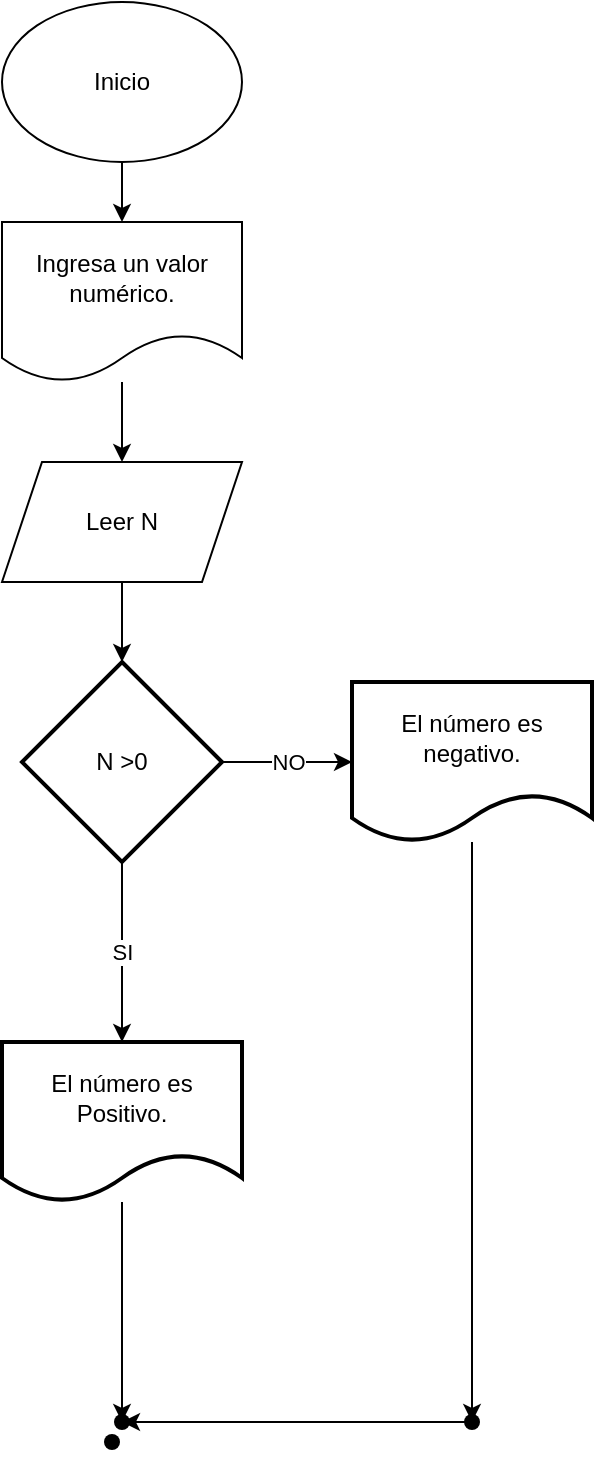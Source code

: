 <mxfile version="26.0.10">
  <diagram name="Página-1" id="29fRU0D2EKk2_lMciX3B">
    <mxGraphModel dx="1303" dy="706" grid="1" gridSize="10" guides="1" tooltips="1" connect="1" arrows="1" fold="1" page="1" pageScale="1" pageWidth="850" pageHeight="1100" math="0" shadow="0">
      <root>
        <mxCell id="0" />
        <mxCell id="1" parent="0" />
        <mxCell id="zTSHvQ6Jk7XKGaeKsk7d-3" value="" style="edgeStyle=orthogonalEdgeStyle;rounded=0;orthogonalLoop=1;jettySize=auto;html=1;" edge="1" parent="1" source="zTSHvQ6Jk7XKGaeKsk7d-1" target="zTSHvQ6Jk7XKGaeKsk7d-2">
          <mxGeometry relative="1" as="geometry" />
        </mxCell>
        <mxCell id="zTSHvQ6Jk7XKGaeKsk7d-1" value="Inicio" style="ellipse;whiteSpace=wrap;html=1;" vertex="1" parent="1">
          <mxGeometry x="355" y="40" width="120" height="80" as="geometry" />
        </mxCell>
        <mxCell id="zTSHvQ6Jk7XKGaeKsk7d-8" value="" style="edgeStyle=orthogonalEdgeStyle;rounded=0;orthogonalLoop=1;jettySize=auto;html=1;" edge="1" parent="1" source="zTSHvQ6Jk7XKGaeKsk7d-2" target="zTSHvQ6Jk7XKGaeKsk7d-4">
          <mxGeometry relative="1" as="geometry" />
        </mxCell>
        <mxCell id="zTSHvQ6Jk7XKGaeKsk7d-2" value="Ingresa un valor numérico." style="shape=document;whiteSpace=wrap;html=1;boundedLbl=1;" vertex="1" parent="1">
          <mxGeometry x="355" y="150" width="120" height="80" as="geometry" />
        </mxCell>
        <mxCell id="zTSHvQ6Jk7XKGaeKsk7d-10" value="" style="edgeStyle=orthogonalEdgeStyle;rounded=0;orthogonalLoop=1;jettySize=auto;html=1;" edge="1" parent="1" source="zTSHvQ6Jk7XKGaeKsk7d-4" target="zTSHvQ6Jk7XKGaeKsk7d-9">
          <mxGeometry relative="1" as="geometry" />
        </mxCell>
        <mxCell id="zTSHvQ6Jk7XKGaeKsk7d-4" value="Leer N" style="shape=parallelogram;perimeter=parallelogramPerimeter;whiteSpace=wrap;html=1;fixedSize=1;" vertex="1" parent="1">
          <mxGeometry x="355" y="270" width="120" height="60" as="geometry" />
        </mxCell>
        <mxCell id="zTSHvQ6Jk7XKGaeKsk7d-14" value="NO" style="edgeStyle=orthogonalEdgeStyle;rounded=0;orthogonalLoop=1;jettySize=auto;html=1;" edge="1" parent="1" source="zTSHvQ6Jk7XKGaeKsk7d-9" target="zTSHvQ6Jk7XKGaeKsk7d-13">
          <mxGeometry relative="1" as="geometry" />
        </mxCell>
        <mxCell id="zTSHvQ6Jk7XKGaeKsk7d-16" value="SI" style="edgeStyle=orthogonalEdgeStyle;rounded=0;orthogonalLoop=1;jettySize=auto;html=1;" edge="1" parent="1" source="zTSHvQ6Jk7XKGaeKsk7d-9" target="zTSHvQ6Jk7XKGaeKsk7d-15">
          <mxGeometry relative="1" as="geometry" />
        </mxCell>
        <mxCell id="zTSHvQ6Jk7XKGaeKsk7d-9" value="N &amp;gt;0" style="strokeWidth=2;html=1;shape=mxgraph.flowchart.decision;whiteSpace=wrap;" vertex="1" parent="1">
          <mxGeometry x="365" y="370" width="100" height="100" as="geometry" />
        </mxCell>
        <mxCell id="zTSHvQ6Jk7XKGaeKsk7d-18" value="" style="edgeStyle=orthogonalEdgeStyle;rounded=0;orthogonalLoop=1;jettySize=auto;html=1;" edge="1" parent="1" source="zTSHvQ6Jk7XKGaeKsk7d-13" target="zTSHvQ6Jk7XKGaeKsk7d-17">
          <mxGeometry relative="1" as="geometry" />
        </mxCell>
        <mxCell id="zTSHvQ6Jk7XKGaeKsk7d-13" value="El número es negativo." style="shape=document;whiteSpace=wrap;html=1;boundedLbl=1;strokeWidth=2;" vertex="1" parent="1">
          <mxGeometry x="530" y="380" width="120" height="80" as="geometry" />
        </mxCell>
        <mxCell id="zTSHvQ6Jk7XKGaeKsk7d-20" value="" style="edgeStyle=orthogonalEdgeStyle;rounded=0;orthogonalLoop=1;jettySize=auto;html=1;entryX=0.25;entryY=0.54;entryDx=0;entryDy=0;entryPerimeter=0;" edge="1" parent="1" source="zTSHvQ6Jk7XKGaeKsk7d-15" target="zTSHvQ6Jk7XKGaeKsk7d-21">
          <mxGeometry relative="1" as="geometry" />
        </mxCell>
        <mxCell id="zTSHvQ6Jk7XKGaeKsk7d-15" value="El número es Positivo." style="shape=document;whiteSpace=wrap;html=1;boundedLbl=1;strokeWidth=2;" vertex="1" parent="1">
          <mxGeometry x="355" y="560" width="120" height="80" as="geometry" />
        </mxCell>
        <mxCell id="zTSHvQ6Jk7XKGaeKsk7d-22" value="" style="edgeStyle=orthogonalEdgeStyle;rounded=0;orthogonalLoop=1;jettySize=auto;html=1;" edge="1" parent="1" source="zTSHvQ6Jk7XKGaeKsk7d-17" target="zTSHvQ6Jk7XKGaeKsk7d-21">
          <mxGeometry relative="1" as="geometry" />
        </mxCell>
        <mxCell id="zTSHvQ6Jk7XKGaeKsk7d-17" value="" style="shape=waypoint;sketch=0;size=6;pointerEvents=1;points=[];fillColor=default;resizable=0;rotatable=0;perimeter=centerPerimeter;snapToPoint=1;strokeWidth=2;" vertex="1" parent="1">
          <mxGeometry x="580" y="740" width="20" height="20" as="geometry" />
        </mxCell>
        <mxCell id="zTSHvQ6Jk7XKGaeKsk7d-19" value="" style="shape=waypoint;sketch=0;size=6;pointerEvents=1;points=[];fillColor=default;resizable=0;rotatable=0;perimeter=centerPerimeter;snapToPoint=1;strokeWidth=2;" vertex="1" parent="1">
          <mxGeometry x="400" y="750" width="20" height="20" as="geometry" />
        </mxCell>
        <mxCell id="zTSHvQ6Jk7XKGaeKsk7d-21" value="" style="shape=waypoint;sketch=0;size=6;pointerEvents=1;points=[];fillColor=default;resizable=0;rotatable=0;perimeter=centerPerimeter;snapToPoint=1;strokeWidth=2;" vertex="1" parent="1">
          <mxGeometry x="405" y="740" width="20" height="20" as="geometry" />
        </mxCell>
      </root>
    </mxGraphModel>
  </diagram>
</mxfile>
